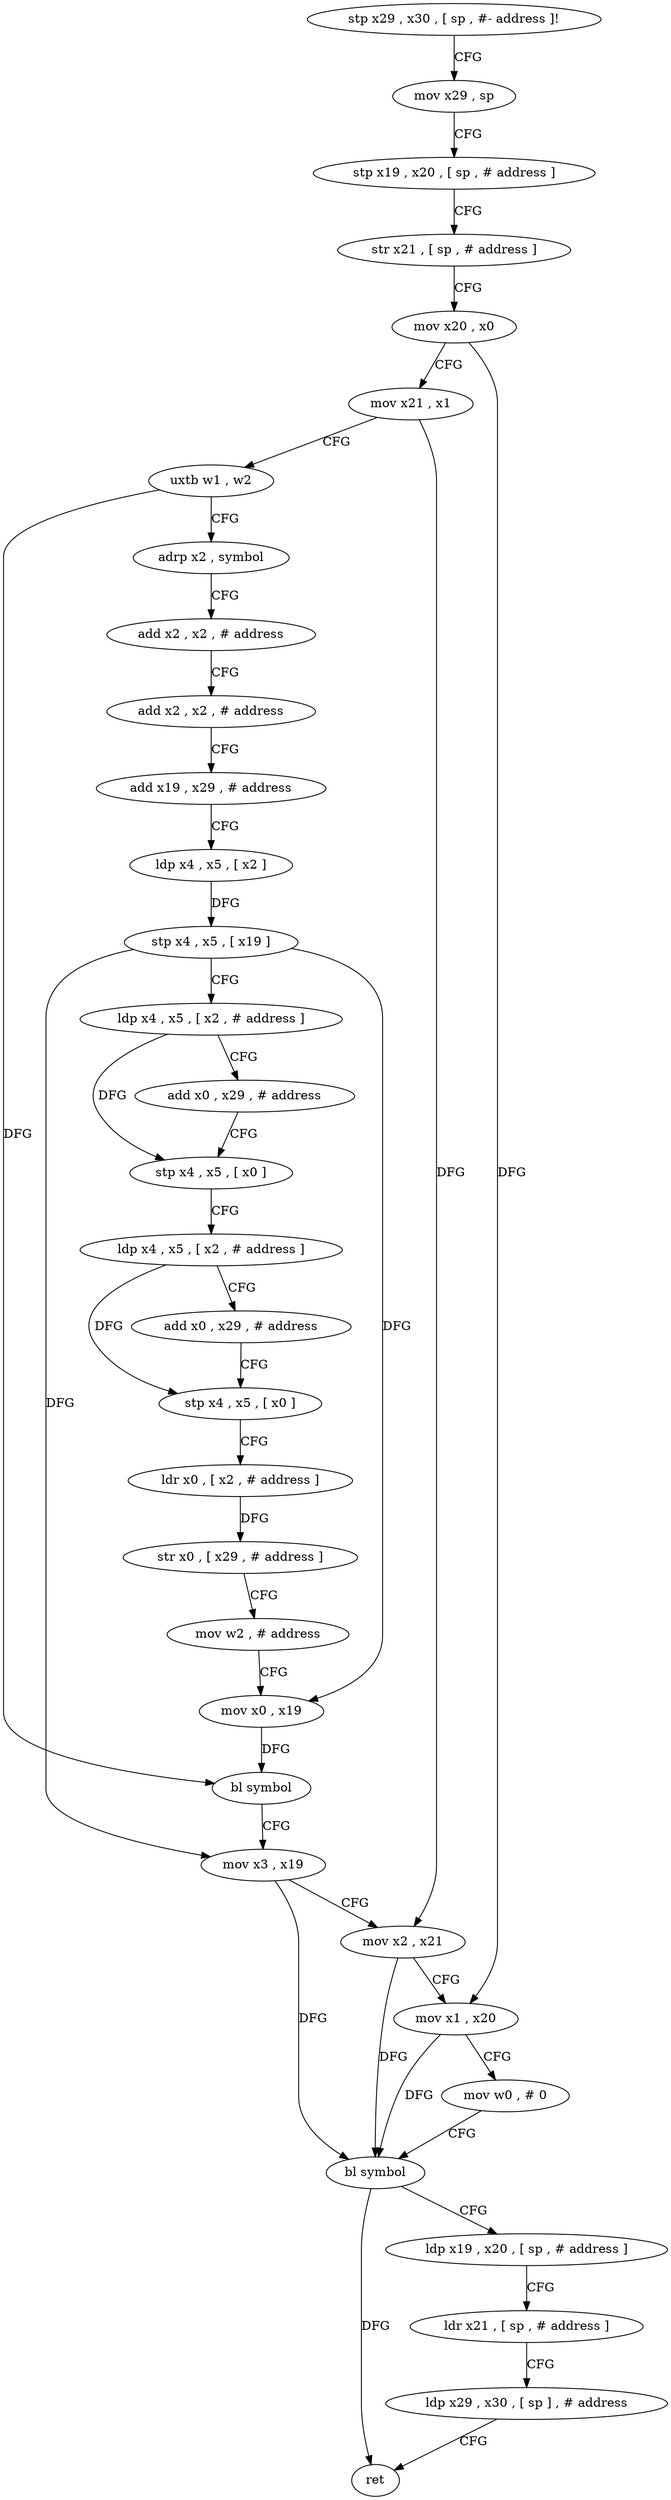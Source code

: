 digraph "func" {
"4228964" [label = "stp x29 , x30 , [ sp , #- address ]!" ]
"4228968" [label = "mov x29 , sp" ]
"4228972" [label = "stp x19 , x20 , [ sp , # address ]" ]
"4228976" [label = "str x21 , [ sp , # address ]" ]
"4228980" [label = "mov x20 , x0" ]
"4228984" [label = "mov x21 , x1" ]
"4228988" [label = "uxtb w1 , w2" ]
"4228992" [label = "adrp x2 , symbol" ]
"4228996" [label = "add x2 , x2 , # address" ]
"4229000" [label = "add x2 , x2 , # address" ]
"4229004" [label = "add x19 , x29 , # address" ]
"4229008" [label = "ldp x4 , x5 , [ x2 ]" ]
"4229012" [label = "stp x4 , x5 , [ x19 ]" ]
"4229016" [label = "ldp x4 , x5 , [ x2 , # address ]" ]
"4229020" [label = "add x0 , x29 , # address" ]
"4229024" [label = "stp x4 , x5 , [ x0 ]" ]
"4229028" [label = "ldp x4 , x5 , [ x2 , # address ]" ]
"4229032" [label = "add x0 , x29 , # address" ]
"4229036" [label = "stp x4 , x5 , [ x0 ]" ]
"4229040" [label = "ldr x0 , [ x2 , # address ]" ]
"4229044" [label = "str x0 , [ x29 , # address ]" ]
"4229048" [label = "mov w2 , # address" ]
"4229052" [label = "mov x0 , x19" ]
"4229056" [label = "bl symbol" ]
"4229060" [label = "mov x3 , x19" ]
"4229064" [label = "mov x2 , x21" ]
"4229068" [label = "mov x1 , x20" ]
"4229072" [label = "mov w0 , # 0" ]
"4229076" [label = "bl symbol" ]
"4229080" [label = "ldp x19 , x20 , [ sp , # address ]" ]
"4229084" [label = "ldr x21 , [ sp , # address ]" ]
"4229088" [label = "ldp x29 , x30 , [ sp ] , # address" ]
"4229092" [label = "ret" ]
"4228964" -> "4228968" [ label = "CFG" ]
"4228968" -> "4228972" [ label = "CFG" ]
"4228972" -> "4228976" [ label = "CFG" ]
"4228976" -> "4228980" [ label = "CFG" ]
"4228980" -> "4228984" [ label = "CFG" ]
"4228980" -> "4229068" [ label = "DFG" ]
"4228984" -> "4228988" [ label = "CFG" ]
"4228984" -> "4229064" [ label = "DFG" ]
"4228988" -> "4228992" [ label = "CFG" ]
"4228988" -> "4229056" [ label = "DFG" ]
"4228992" -> "4228996" [ label = "CFG" ]
"4228996" -> "4229000" [ label = "CFG" ]
"4229000" -> "4229004" [ label = "CFG" ]
"4229004" -> "4229008" [ label = "CFG" ]
"4229008" -> "4229012" [ label = "DFG" ]
"4229012" -> "4229016" [ label = "CFG" ]
"4229012" -> "4229052" [ label = "DFG" ]
"4229012" -> "4229060" [ label = "DFG" ]
"4229016" -> "4229020" [ label = "CFG" ]
"4229016" -> "4229024" [ label = "DFG" ]
"4229020" -> "4229024" [ label = "CFG" ]
"4229024" -> "4229028" [ label = "CFG" ]
"4229028" -> "4229032" [ label = "CFG" ]
"4229028" -> "4229036" [ label = "DFG" ]
"4229032" -> "4229036" [ label = "CFG" ]
"4229036" -> "4229040" [ label = "CFG" ]
"4229040" -> "4229044" [ label = "DFG" ]
"4229044" -> "4229048" [ label = "CFG" ]
"4229048" -> "4229052" [ label = "CFG" ]
"4229052" -> "4229056" [ label = "DFG" ]
"4229056" -> "4229060" [ label = "CFG" ]
"4229060" -> "4229064" [ label = "CFG" ]
"4229060" -> "4229076" [ label = "DFG" ]
"4229064" -> "4229068" [ label = "CFG" ]
"4229064" -> "4229076" [ label = "DFG" ]
"4229068" -> "4229072" [ label = "CFG" ]
"4229068" -> "4229076" [ label = "DFG" ]
"4229072" -> "4229076" [ label = "CFG" ]
"4229076" -> "4229080" [ label = "CFG" ]
"4229076" -> "4229092" [ label = "DFG" ]
"4229080" -> "4229084" [ label = "CFG" ]
"4229084" -> "4229088" [ label = "CFG" ]
"4229088" -> "4229092" [ label = "CFG" ]
}
